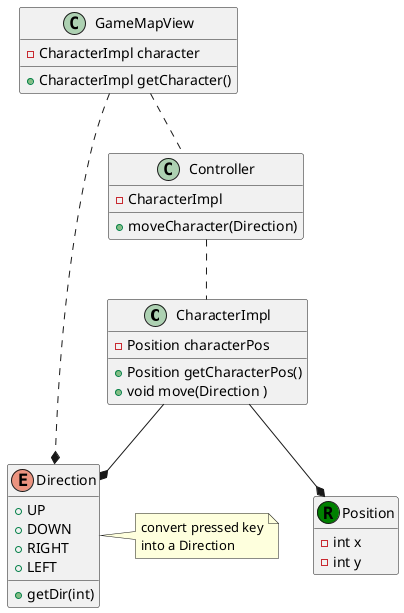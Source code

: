 @startuml
hide empty members
CharacterImpl --* Direction
CharacterImpl --* Position
GameMapView ..* Direction
GameMapView.. Controller
Controller .. CharacterImpl


class GameMapView {
    - CharacterImpl character
    + CharacterImpl getCharacter()
}

class CharacterImpl{
    - Position characterPos
    + Position getCharacterPos()
    + void move(Direction )
}
class Position <<(R,green)>>{
    - int x
    - int y
}
note right of (Direction)
    convert pressed key
    into a Direction
end note
class Controller {
    - CharacterImpl
    + moveCharacter(Direction)
}
enum Direction {
    + UP
    + DOWN
    + RIGHT
    + LEFT
    + getDir(int)
}

@enduml